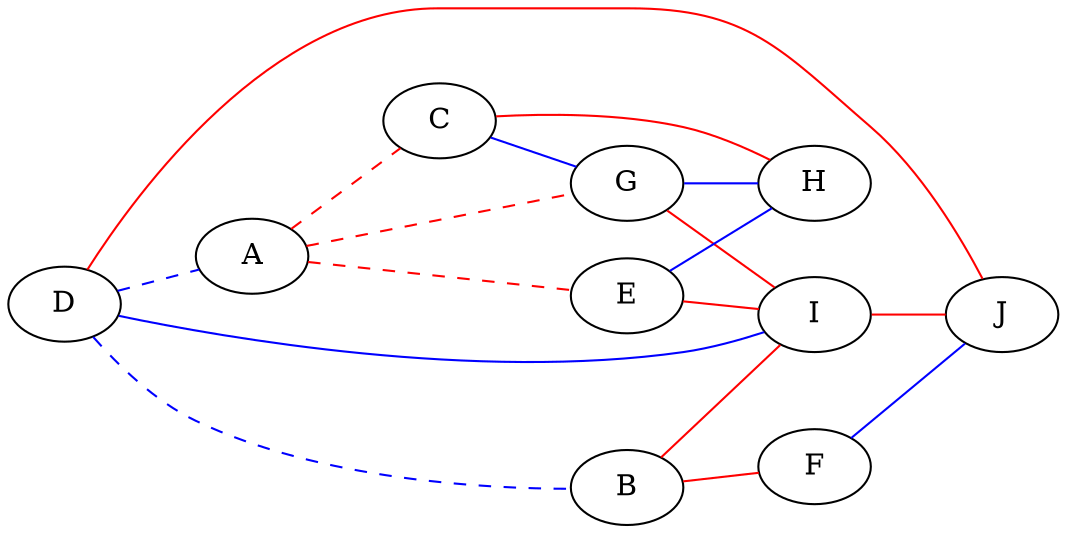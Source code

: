 graph G {

	graph 	[center=1 rankdir=LR]
		edge [dir=none]

	{
		edge [color="red", style=dashed];
		A -- C
		A -- G
		A -- E
	}

	{
		edge [color="red"];
		B -- F
		B -- I
		C -- H
		D -- J
		E -- I
		G -- I
		I -- J
	}

	{
		edge [color="blue", style=dashed];
		D -- A
		D -- B
	}

	{
		edge [color="blue"];
		C -- G
		D -- I
		E -- H
		F -- J
		G -- H
	}

}
